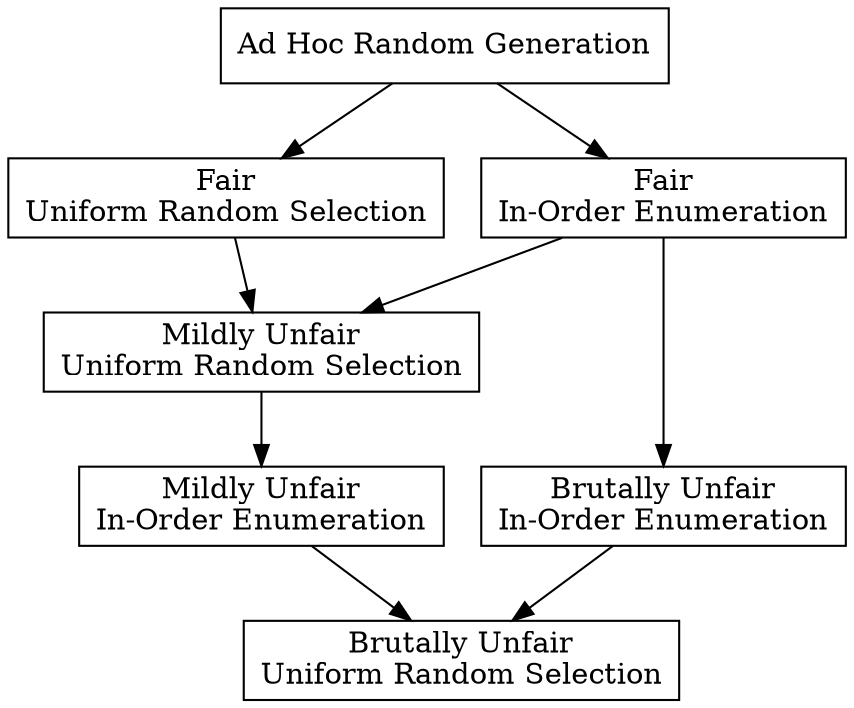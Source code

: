 digraph {
 margin=0
  "enum-mildly-unfair" [label="Mildly Unfair\nUniform Random Selection", shape=box]
  "enum" [label="Fair\nUniform Random Selection", shape=box]
  "grammar" [label="Ad Hoc Random Generation", shape=box]
  "ordered-mildly-unfair" [label="Mildly Unfair\nIn-Order Enumeration", shape=box]
  "ordered" [label="Fair\nIn-Order Enumeration", shape=box]
  "enum-brutally-unfair" [label="Brutally Unfair\nUniform Random Selection", shape=box]
  "ordered-brutally-unfair" [label="Brutally Unfair\nIn-Order Enumeration", shape=box]
  "enum" -> "enum-mildly-unfair"
  "enum-mildly-unfair" -> "ordered-mildly-unfair"
  "grammar" -> "enum"
  "grammar" -> "ordered"
  "ordered" -> "enum-mildly-unfair"
  "ordered" -> "ordered-brutally-unfair"
  "ordered-brutally-unfair" -> "enum-brutally-unfair"
  "ordered-mildly-unfair" -> "enum-brutally-unfair"
}
